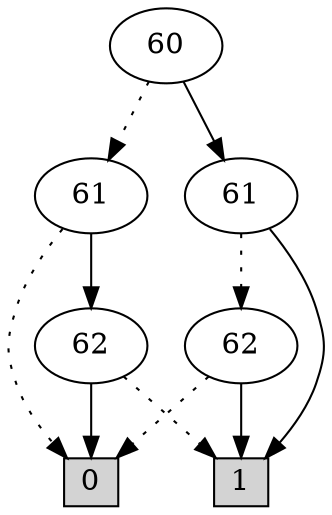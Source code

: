 digraph G {
0 [shape=box, label="0", style=filled, shape=box, height=0.3, width=0.3];
1 [shape=box, label="1", style=filled, shape=box, height=0.3, width=0.3];
1015 [label="60"];
1015 -> 202 [style=dotted];
1015 -> 866 [style=filled];
202 [label="61"];
202 -> 0 [style=dotted];
202 -> 127 [style=filled];
127 [label="62"];
127 -> 1 [style=dotted];
127 -> 0 [style=filled];
866 [label="61"];
866 -> 126 [style=dotted];
866 -> 1 [style=filled];
126 [label="62"];
126 -> 0 [style=dotted];
126 -> 1 [style=filled];
}
